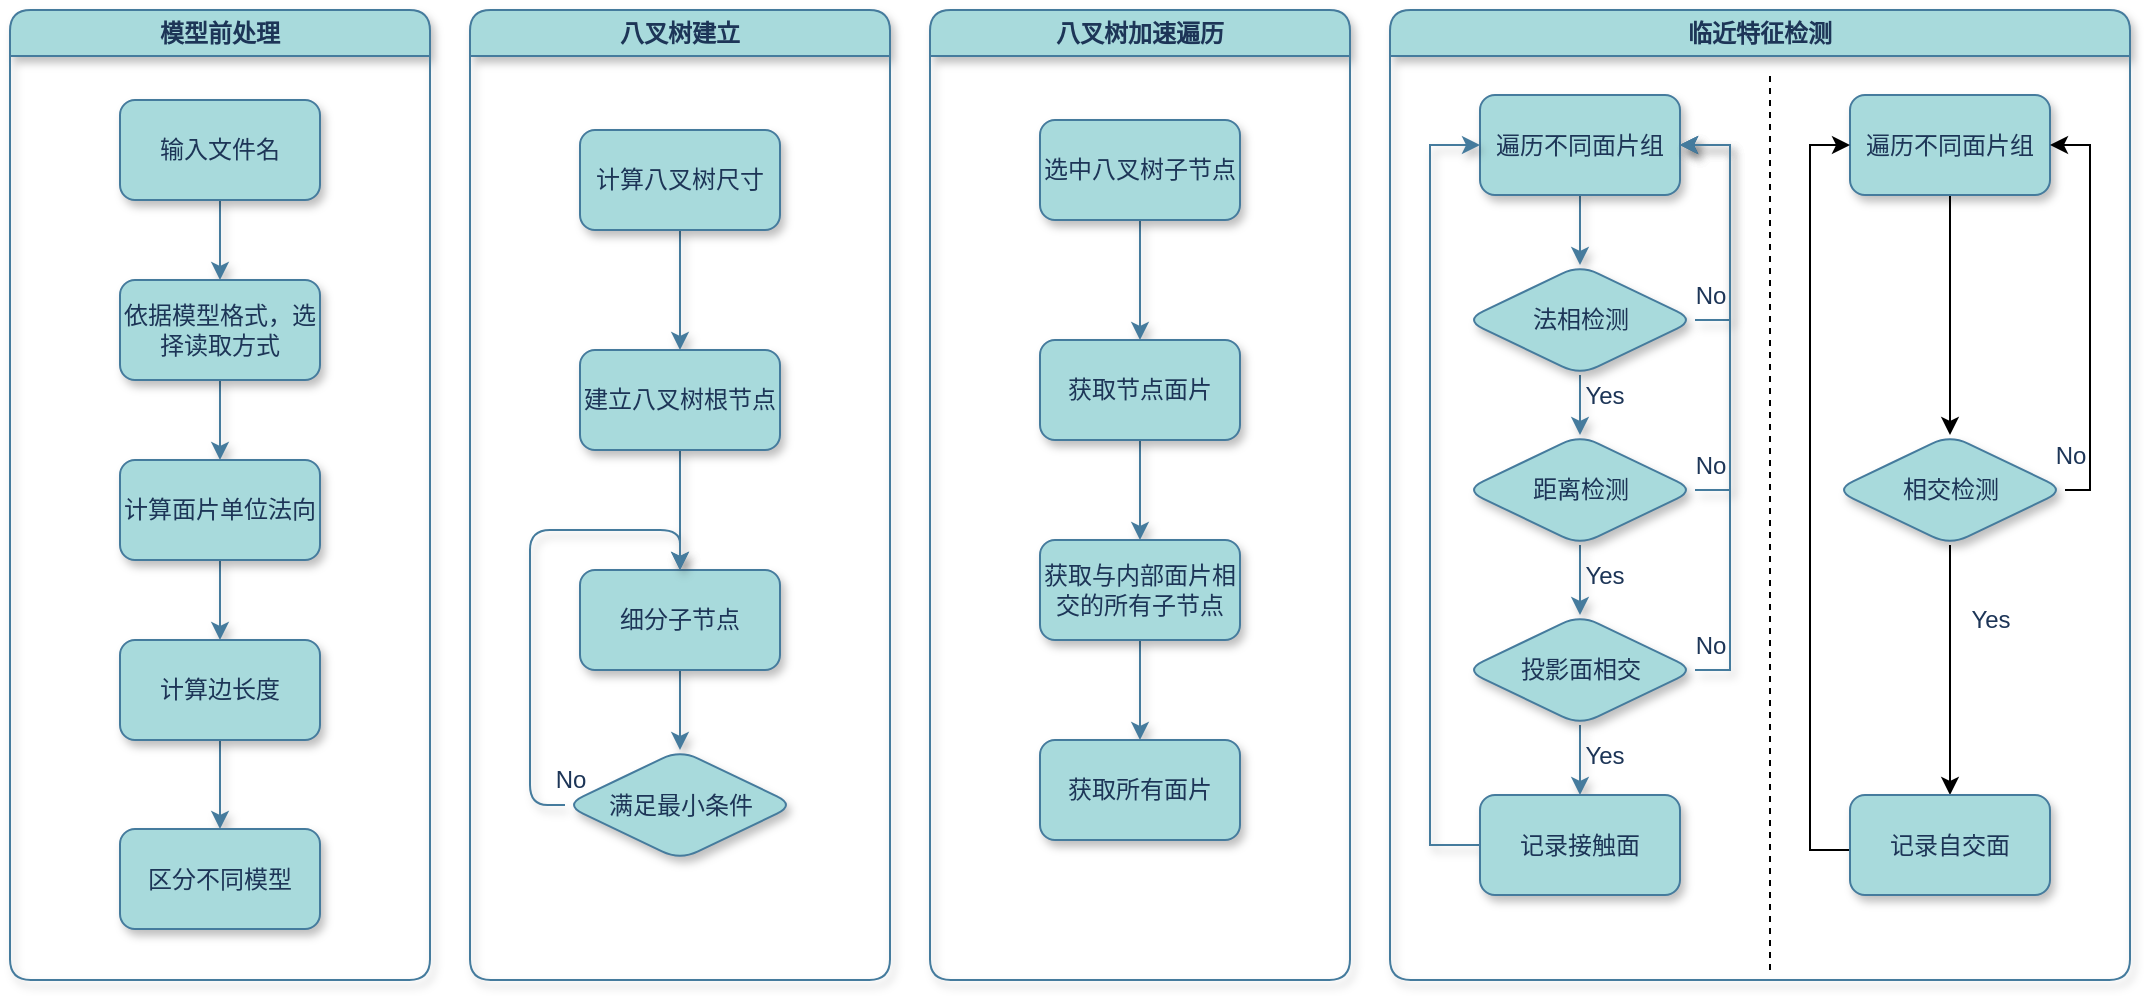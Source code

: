 <mxfile version="24.4.0" type="github">
  <diagram name="第 1 页" id="n2B5yL4K1JaY0Z_J82ZU">
    <mxGraphModel dx="1149" dy="681" grid="1" gridSize="10" guides="1" tooltips="1" connect="1" arrows="1" fold="1" page="1" pageScale="1" pageWidth="827" pageHeight="1169" math="0" shadow="0">
      <root>
        <mxCell id="0" />
        <mxCell id="1" parent="0" />
        <mxCell id="IkZhBHOxt636drZOpqKK-69" value="模型前处理" style="swimlane;whiteSpace=wrap;html=1;rounded=1;labelBackgroundColor=none;fillColor=#A8DADC;strokeColor=#457B9D;fontColor=#1D3557;shadow=1;" parent="1" vertex="1">
          <mxGeometry x="30" y="70" width="210" height="485" as="geometry" />
        </mxCell>
        <mxCell id="IkZhBHOxt636drZOpqKK-73" value="" style="edgeStyle=orthogonalEdgeStyle;rounded=1;orthogonalLoop=1;jettySize=auto;html=1;labelBackgroundColor=none;fontColor=default;strokeColor=#457B9D;shadow=1;" parent="IkZhBHOxt636drZOpqKK-69" source="IkZhBHOxt636drZOpqKK-71" target="IkZhBHOxt636drZOpqKK-72" edge="1">
          <mxGeometry relative="1" as="geometry" />
        </mxCell>
        <mxCell id="IkZhBHOxt636drZOpqKK-71" value="输入文件名" style="rounded=1;whiteSpace=wrap;html=1;labelBackgroundColor=none;fillColor=#A8DADC;strokeColor=#457B9D;fontColor=#1D3557;shadow=1;" parent="IkZhBHOxt636drZOpqKK-69" vertex="1">
          <mxGeometry x="55" y="45" width="100" height="50" as="geometry" />
        </mxCell>
        <mxCell id="IkZhBHOxt636drZOpqKK-75" value="" style="edgeStyle=orthogonalEdgeStyle;rounded=1;orthogonalLoop=1;jettySize=auto;html=1;labelBackgroundColor=none;fontColor=default;strokeColor=#457B9D;shadow=1;" parent="IkZhBHOxt636drZOpqKK-69" source="IkZhBHOxt636drZOpqKK-72" target="IkZhBHOxt636drZOpqKK-74" edge="1">
          <mxGeometry relative="1" as="geometry" />
        </mxCell>
        <mxCell id="IkZhBHOxt636drZOpqKK-72" value="依据模型格式，选择读取方式" style="rounded=1;whiteSpace=wrap;html=1;labelBackgroundColor=none;fillColor=#A8DADC;strokeColor=#457B9D;fontColor=#1D3557;shadow=1;" parent="IkZhBHOxt636drZOpqKK-69" vertex="1">
          <mxGeometry x="55" y="135" width="100" height="50" as="geometry" />
        </mxCell>
        <mxCell id="IkZhBHOxt636drZOpqKK-77" value="" style="edgeStyle=orthogonalEdgeStyle;rounded=1;orthogonalLoop=1;jettySize=auto;html=1;labelBackgroundColor=none;fontColor=default;strokeColor=#457B9D;shadow=1;" parent="IkZhBHOxt636drZOpqKK-69" source="IkZhBHOxt636drZOpqKK-74" target="IkZhBHOxt636drZOpqKK-76" edge="1">
          <mxGeometry relative="1" as="geometry" />
        </mxCell>
        <mxCell id="IkZhBHOxt636drZOpqKK-74" value="计算面片单位法向" style="rounded=1;whiteSpace=wrap;html=1;labelBackgroundColor=none;fillColor=#A8DADC;strokeColor=#457B9D;fontColor=#1D3557;shadow=1;" parent="IkZhBHOxt636drZOpqKK-69" vertex="1">
          <mxGeometry x="55" y="225" width="100" height="50" as="geometry" />
        </mxCell>
        <mxCell id="IkZhBHOxt636drZOpqKK-88" value="" style="edgeStyle=orthogonalEdgeStyle;rounded=1;orthogonalLoop=1;jettySize=auto;html=1;labelBackgroundColor=none;fontColor=default;strokeColor=#457B9D;shadow=1;" parent="IkZhBHOxt636drZOpqKK-69" source="IkZhBHOxt636drZOpqKK-76" target="IkZhBHOxt636drZOpqKK-87" edge="1">
          <mxGeometry relative="1" as="geometry" />
        </mxCell>
        <mxCell id="IkZhBHOxt636drZOpqKK-76" value="计算边长度" style="rounded=1;whiteSpace=wrap;html=1;labelBackgroundColor=none;fillColor=#A8DADC;strokeColor=#457B9D;fontColor=#1D3557;shadow=1;" parent="IkZhBHOxt636drZOpqKK-69" vertex="1">
          <mxGeometry x="55" y="315" width="100" height="50" as="geometry" />
        </mxCell>
        <mxCell id="IkZhBHOxt636drZOpqKK-87" value="区分不同模型" style="rounded=1;whiteSpace=wrap;html=1;labelBackgroundColor=none;fillColor=#A8DADC;strokeColor=#457B9D;fontColor=#1D3557;shadow=1;" parent="IkZhBHOxt636drZOpqKK-69" vertex="1">
          <mxGeometry x="55" y="409.5" width="100" height="50" as="geometry" />
        </mxCell>
        <mxCell id="IkZhBHOxt636drZOpqKK-79" value="八叉树建立" style="swimlane;whiteSpace=wrap;html=1;rounded=1;labelBackgroundColor=none;fillColor=#A8DADC;strokeColor=#457B9D;fontColor=#1D3557;shadow=1;" parent="1" vertex="1">
          <mxGeometry x="260" y="70" width="210" height="485" as="geometry" />
        </mxCell>
        <mxCell id="IkZhBHOxt636drZOpqKK-92" value="" style="edgeStyle=orthogonalEdgeStyle;rounded=1;orthogonalLoop=1;jettySize=auto;html=1;labelBackgroundColor=none;fontColor=default;strokeColor=#457B9D;shadow=1;" parent="IkZhBHOxt636drZOpqKK-79" source="IkZhBHOxt636drZOpqKK-89" target="IkZhBHOxt636drZOpqKK-90" edge="1">
          <mxGeometry relative="1" as="geometry" />
        </mxCell>
        <mxCell id="IkZhBHOxt636drZOpqKK-89" value="计算八叉树尺寸" style="rounded=1;whiteSpace=wrap;html=1;labelBackgroundColor=none;fillColor=#A8DADC;strokeColor=#457B9D;fontColor=#1D3557;shadow=1;" parent="IkZhBHOxt636drZOpqKK-79" vertex="1">
          <mxGeometry x="55" y="60" width="100" height="50" as="geometry" />
        </mxCell>
        <mxCell id="IkZhBHOxt636drZOpqKK-93" value="" style="edgeStyle=orthogonalEdgeStyle;rounded=1;orthogonalLoop=1;jettySize=auto;html=1;labelBackgroundColor=none;fontColor=default;strokeColor=#457B9D;shadow=1;" parent="IkZhBHOxt636drZOpqKK-79" source="IkZhBHOxt636drZOpqKK-90" target="IkZhBHOxt636drZOpqKK-91" edge="1">
          <mxGeometry relative="1" as="geometry" />
        </mxCell>
        <mxCell id="IkZhBHOxt636drZOpqKK-90" value="建立八叉树根节点" style="rounded=1;whiteSpace=wrap;html=1;labelBackgroundColor=none;fillColor=#A8DADC;strokeColor=#457B9D;fontColor=#1D3557;shadow=1;" parent="IkZhBHOxt636drZOpqKK-79" vertex="1">
          <mxGeometry x="55" y="170" width="100" height="50" as="geometry" />
        </mxCell>
        <mxCell id="IkZhBHOxt636drZOpqKK-95" value="" style="edgeStyle=orthogonalEdgeStyle;rounded=1;orthogonalLoop=1;jettySize=auto;html=1;labelBackgroundColor=none;fontColor=default;strokeColor=#457B9D;shadow=1;" parent="IkZhBHOxt636drZOpqKK-79" source="IkZhBHOxt636drZOpqKK-91" target="IkZhBHOxt636drZOpqKK-94" edge="1">
          <mxGeometry relative="1" as="geometry" />
        </mxCell>
        <mxCell id="IkZhBHOxt636drZOpqKK-91" value="细分子节点" style="rounded=1;whiteSpace=wrap;html=1;labelBackgroundColor=none;fillColor=#A8DADC;strokeColor=#457B9D;fontColor=#1D3557;shadow=1;" parent="IkZhBHOxt636drZOpqKK-79" vertex="1">
          <mxGeometry x="55" y="280" width="100" height="50" as="geometry" />
        </mxCell>
        <mxCell id="IkZhBHOxt636drZOpqKK-96" style="edgeStyle=orthogonalEdgeStyle;rounded=1;orthogonalLoop=1;jettySize=auto;html=1;entryX=0.5;entryY=0;entryDx=0;entryDy=0;labelBackgroundColor=none;fontColor=default;strokeColor=#457B9D;shadow=1;" parent="IkZhBHOxt636drZOpqKK-79" source="IkZhBHOxt636drZOpqKK-94" target="IkZhBHOxt636drZOpqKK-91" edge="1">
          <mxGeometry relative="1" as="geometry">
            <Array as="points">
              <mxPoint x="30" y="398" />
              <mxPoint x="30" y="260" />
              <mxPoint x="105" y="260" />
            </Array>
          </mxGeometry>
        </mxCell>
        <mxCell id="IkZhBHOxt636drZOpqKK-94" value="满足最小条件" style="rhombus;whiteSpace=wrap;html=1;rounded=1;labelBackgroundColor=none;fillColor=#A8DADC;strokeColor=#457B9D;fontColor=#1D3557;shadow=1;" parent="IkZhBHOxt636drZOpqKK-79" vertex="1">
          <mxGeometry x="47.5" y="370" width="115" height="55" as="geometry" />
        </mxCell>
        <mxCell id="IkZhBHOxt636drZOpqKK-97" value="No" style="text;html=1;align=center;verticalAlign=middle;resizable=0;points=[];autosize=1;strokeColor=none;fillColor=none;rounded=1;labelBackgroundColor=none;fontColor=#1D3557;shadow=1;" parent="IkZhBHOxt636drZOpqKK-79" vertex="1">
          <mxGeometry x="30" y="370" width="40" height="30" as="geometry" />
        </mxCell>
        <mxCell id="IkZhBHOxt636drZOpqKK-98" value="八叉树加速遍历" style="swimlane;whiteSpace=wrap;html=1;rounded=1;labelBackgroundColor=none;fillColor=#A8DADC;strokeColor=#457B9D;fontColor=#1D3557;shadow=1;" parent="1" vertex="1">
          <mxGeometry x="490" y="70" width="210" height="485" as="geometry" />
        </mxCell>
        <mxCell id="IkZhBHOxt636drZOpqKK-139" value="" style="edgeStyle=orthogonalEdgeStyle;rounded=0;orthogonalLoop=1;jettySize=auto;html=1;strokeColor=#457B9D;fontColor=#1D3557;fillColor=#A8DADC;shadow=1;" parent="IkZhBHOxt636drZOpqKK-98" source="IkZhBHOxt636drZOpqKK-109" target="IkZhBHOxt636drZOpqKK-110" edge="1">
          <mxGeometry relative="1" as="geometry" />
        </mxCell>
        <mxCell id="IkZhBHOxt636drZOpqKK-109" value="选中八叉树子节点" style="rounded=1;whiteSpace=wrap;html=1;labelBackgroundColor=none;fillColor=#A8DADC;strokeColor=#457B9D;fontColor=#1D3557;shadow=1;" parent="IkZhBHOxt636drZOpqKK-98" vertex="1">
          <mxGeometry x="55" y="55" width="100" height="50" as="geometry" />
        </mxCell>
        <mxCell id="IkZhBHOxt636drZOpqKK-140" value="" style="edgeStyle=orthogonalEdgeStyle;rounded=0;orthogonalLoop=1;jettySize=auto;html=1;strokeColor=#457B9D;fontColor=#1D3557;fillColor=#A8DADC;shadow=1;" parent="IkZhBHOxt636drZOpqKK-98" source="IkZhBHOxt636drZOpqKK-110" target="IkZhBHOxt636drZOpqKK-111" edge="1">
          <mxGeometry relative="1" as="geometry" />
        </mxCell>
        <mxCell id="IkZhBHOxt636drZOpqKK-110" value="获取节点面片" style="rounded=1;whiteSpace=wrap;html=1;labelBackgroundColor=none;fillColor=#A8DADC;strokeColor=#457B9D;fontColor=#1D3557;shadow=1;" parent="IkZhBHOxt636drZOpqKK-98" vertex="1">
          <mxGeometry x="55" y="165" width="100" height="50" as="geometry" />
        </mxCell>
        <mxCell id="IkZhBHOxt636drZOpqKK-141" value="" style="edgeStyle=orthogonalEdgeStyle;rounded=0;orthogonalLoop=1;jettySize=auto;html=1;strokeColor=#457B9D;fontColor=#1D3557;fillColor=#A8DADC;shadow=1;" parent="IkZhBHOxt636drZOpqKK-98" source="IkZhBHOxt636drZOpqKK-111" target="IkZhBHOxt636drZOpqKK-112" edge="1">
          <mxGeometry relative="1" as="geometry" />
        </mxCell>
        <mxCell id="IkZhBHOxt636drZOpqKK-111" value="获取与内部面片相交的所有子节点" style="rounded=1;whiteSpace=wrap;html=1;labelBackgroundColor=none;fillColor=#A8DADC;strokeColor=#457B9D;fontColor=#1D3557;shadow=1;" parent="IkZhBHOxt636drZOpqKK-98" vertex="1">
          <mxGeometry x="55" y="265" width="100" height="50" as="geometry" />
        </mxCell>
        <mxCell id="IkZhBHOxt636drZOpqKK-112" value="获取所有面片" style="rounded=1;whiteSpace=wrap;html=1;labelBackgroundColor=none;fillColor=#A8DADC;strokeColor=#457B9D;fontColor=#1D3557;shadow=1;" parent="IkZhBHOxt636drZOpqKK-98" vertex="1">
          <mxGeometry x="55" y="365" width="100" height="50" as="geometry" />
        </mxCell>
        <mxCell id="IkZhBHOxt636drZOpqKK-114" value="临近特征检测" style="swimlane;whiteSpace=wrap;html=1;rounded=1;labelBackgroundColor=none;fillColor=#A8DADC;strokeColor=#457B9D;fontColor=#1D3557;shadow=1;" parent="1" vertex="1">
          <mxGeometry x="720" y="70" width="370" height="485" as="geometry" />
        </mxCell>
        <mxCell id="IkZhBHOxt636drZOpqKK-124" value="" style="edgeStyle=orthogonalEdgeStyle;rounded=0;orthogonalLoop=1;jettySize=auto;html=1;fontColor=default;labelBackgroundColor=none;strokeColor=#457B9D;shadow=1;" parent="IkZhBHOxt636drZOpqKK-114" source="IkZhBHOxt636drZOpqKK-115" target="IkZhBHOxt636drZOpqKK-120" edge="1">
          <mxGeometry relative="1" as="geometry" />
        </mxCell>
        <mxCell id="IkZhBHOxt636drZOpqKK-115" value="遍历不同面片组" style="rounded=1;whiteSpace=wrap;html=1;labelBackgroundColor=none;fillColor=#A8DADC;strokeColor=#457B9D;fontColor=#1D3557;glass=0;shadow=1;" parent="IkZhBHOxt636drZOpqKK-114" vertex="1">
          <mxGeometry x="45" y="42.5" width="100" height="50" as="geometry" />
        </mxCell>
        <mxCell id="IkZhBHOxt636drZOpqKK-125" value="" style="edgeStyle=orthogonalEdgeStyle;rounded=0;orthogonalLoop=1;jettySize=auto;html=1;labelBackgroundColor=none;strokeColor=#457B9D;fontColor=default;shadow=1;" parent="IkZhBHOxt636drZOpqKK-114" source="IkZhBHOxt636drZOpqKK-120" target="IkZhBHOxt636drZOpqKK-121" edge="1">
          <mxGeometry relative="1" as="geometry" />
        </mxCell>
        <mxCell id="IkZhBHOxt636drZOpqKK-131" style="edgeStyle=orthogonalEdgeStyle;rounded=0;orthogonalLoop=1;jettySize=auto;html=1;entryX=1;entryY=0.5;entryDx=0;entryDy=0;labelBackgroundColor=none;strokeColor=#457B9D;fontColor=default;shadow=1;" parent="IkZhBHOxt636drZOpqKK-114" source="IkZhBHOxt636drZOpqKK-120" target="IkZhBHOxt636drZOpqKK-115" edge="1">
          <mxGeometry relative="1" as="geometry">
            <Array as="points">
              <mxPoint x="170" y="155.5" />
              <mxPoint x="170" y="67.5" />
            </Array>
          </mxGeometry>
        </mxCell>
        <mxCell id="IkZhBHOxt636drZOpqKK-120" value="法相检测" style="rhombus;whiteSpace=wrap;html=1;rounded=1;labelBackgroundColor=none;fillColor=#A8DADC;strokeColor=#457B9D;fontColor=#1D3557;shadow=1;" parent="IkZhBHOxt636drZOpqKK-114" vertex="1">
          <mxGeometry x="37.5" y="127.5" width="115" height="55" as="geometry" />
        </mxCell>
        <mxCell id="IkZhBHOxt636drZOpqKK-126" value="" style="edgeStyle=orthogonalEdgeStyle;rounded=0;orthogonalLoop=1;jettySize=auto;html=1;labelBackgroundColor=none;strokeColor=#457B9D;fontColor=default;shadow=1;" parent="IkZhBHOxt636drZOpqKK-114" source="IkZhBHOxt636drZOpqKK-121" target="IkZhBHOxt636drZOpqKK-122" edge="1">
          <mxGeometry relative="1" as="geometry" />
        </mxCell>
        <mxCell id="IkZhBHOxt636drZOpqKK-130" style="edgeStyle=orthogonalEdgeStyle;rounded=0;orthogonalLoop=1;jettySize=auto;html=1;entryX=1;entryY=0.5;entryDx=0;entryDy=0;labelBackgroundColor=none;strokeColor=#457B9D;fontColor=default;shadow=1;" parent="IkZhBHOxt636drZOpqKK-114" source="IkZhBHOxt636drZOpqKK-121" target="IkZhBHOxt636drZOpqKK-115" edge="1">
          <mxGeometry relative="1" as="geometry">
            <Array as="points">
              <mxPoint x="170" y="240.5" />
              <mxPoint x="170" y="67.5" />
            </Array>
          </mxGeometry>
        </mxCell>
        <mxCell id="IkZhBHOxt636drZOpqKK-121" value="距离检测" style="rhombus;whiteSpace=wrap;html=1;rounded=1;labelBackgroundColor=none;fillColor=#A8DADC;strokeColor=#457B9D;fontColor=#1D3557;shadow=1;" parent="IkZhBHOxt636drZOpqKK-114" vertex="1">
          <mxGeometry x="37.5" y="212.5" width="115" height="55" as="geometry" />
        </mxCell>
        <mxCell id="IkZhBHOxt636drZOpqKK-127" value="" style="edgeStyle=orthogonalEdgeStyle;rounded=0;orthogonalLoop=1;jettySize=auto;html=1;labelBackgroundColor=none;strokeColor=#457B9D;fontColor=default;shadow=1;" parent="IkZhBHOxt636drZOpqKK-114" source="IkZhBHOxt636drZOpqKK-122" target="IkZhBHOxt636drZOpqKK-123" edge="1">
          <mxGeometry relative="1" as="geometry" />
        </mxCell>
        <mxCell id="IkZhBHOxt636drZOpqKK-129" style="edgeStyle=orthogonalEdgeStyle;rounded=0;orthogonalLoop=1;jettySize=auto;html=1;entryX=1;entryY=0.5;entryDx=0;entryDy=0;labelBackgroundColor=none;strokeColor=#457B9D;fontColor=default;shadow=1;" parent="IkZhBHOxt636drZOpqKK-114" source="IkZhBHOxt636drZOpqKK-122" target="IkZhBHOxt636drZOpqKK-115" edge="1">
          <mxGeometry relative="1" as="geometry">
            <Array as="points">
              <mxPoint x="170" y="330.5" />
              <mxPoint x="170" y="67.5" />
            </Array>
          </mxGeometry>
        </mxCell>
        <mxCell id="IkZhBHOxt636drZOpqKK-122" value="投影面相交" style="rhombus;whiteSpace=wrap;html=1;rounded=1;labelBackgroundColor=none;fillColor=#A8DADC;strokeColor=#457B9D;fontColor=#1D3557;shadow=1;" parent="IkZhBHOxt636drZOpqKK-114" vertex="1">
          <mxGeometry x="37.5" y="302.5" width="115" height="55" as="geometry" />
        </mxCell>
        <mxCell id="IkZhBHOxt636drZOpqKK-128" style="edgeStyle=orthogonalEdgeStyle;rounded=0;orthogonalLoop=1;jettySize=auto;html=1;entryX=0;entryY=0.5;entryDx=0;entryDy=0;labelBackgroundColor=none;strokeColor=#457B9D;fontColor=default;shadow=1;" parent="IkZhBHOxt636drZOpqKK-114" source="IkZhBHOxt636drZOpqKK-123" target="IkZhBHOxt636drZOpqKK-115" edge="1">
          <mxGeometry relative="1" as="geometry">
            <Array as="points">
              <mxPoint x="20" y="417.5" />
              <mxPoint x="20" y="67.5" />
            </Array>
          </mxGeometry>
        </mxCell>
        <mxCell id="IkZhBHOxt636drZOpqKK-123" value="记录接触面" style="rounded=1;whiteSpace=wrap;html=1;labelBackgroundColor=none;fillColor=#A8DADC;strokeColor=#457B9D;fontColor=#1D3557;shadow=1;" parent="IkZhBHOxt636drZOpqKK-114" vertex="1">
          <mxGeometry x="45" y="392.5" width="100" height="50" as="geometry" />
        </mxCell>
        <mxCell id="IkZhBHOxt636drZOpqKK-133" value="Yes" style="text;html=1;align=center;verticalAlign=middle;resizable=0;points=[];autosize=1;strokeColor=none;fillColor=none;fontColor=#1D3557;shadow=1;" parent="IkZhBHOxt636drZOpqKK-114" vertex="1">
          <mxGeometry x="87" y="177.5" width="40" height="30" as="geometry" />
        </mxCell>
        <mxCell id="IkZhBHOxt636drZOpqKK-132" value="Yes" style="text;html=1;align=center;verticalAlign=middle;resizable=0;points=[];autosize=1;strokeColor=none;fillColor=none;fontColor=#1D3557;shadow=1;" parent="IkZhBHOxt636drZOpqKK-114" vertex="1">
          <mxGeometry x="87" y="267.5" width="40" height="30" as="geometry" />
        </mxCell>
        <mxCell id="IkZhBHOxt636drZOpqKK-135" value="Yes" style="text;html=1;align=center;verticalAlign=middle;resizable=0;points=[];autosize=1;strokeColor=none;fillColor=none;fontColor=#1D3557;shadow=1;" parent="IkZhBHOxt636drZOpqKK-114" vertex="1">
          <mxGeometry x="87" y="357.5" width="40" height="30" as="geometry" />
        </mxCell>
        <mxCell id="IkZhBHOxt636drZOpqKK-136" value="No" style="text;html=1;align=center;verticalAlign=middle;resizable=0;points=[];autosize=1;strokeColor=none;fillColor=none;rounded=1;labelBackgroundColor=none;fontColor=#1D3557;shadow=1;" parent="IkZhBHOxt636drZOpqKK-114" vertex="1">
          <mxGeometry x="140" y="127.5" width="40" height="30" as="geometry" />
        </mxCell>
        <mxCell id="IkZhBHOxt636drZOpqKK-137" value="No" style="text;html=1;align=center;verticalAlign=middle;resizable=0;points=[];autosize=1;strokeColor=none;fillColor=none;rounded=1;labelBackgroundColor=none;fontColor=#1D3557;shadow=1;" parent="IkZhBHOxt636drZOpqKK-114" vertex="1">
          <mxGeometry x="140" y="212.5" width="40" height="30" as="geometry" />
        </mxCell>
        <mxCell id="IkZhBHOxt636drZOpqKK-138" value="No" style="text;html=1;align=center;verticalAlign=middle;resizable=0;points=[];autosize=1;strokeColor=none;fillColor=none;rounded=1;labelBackgroundColor=none;fontColor=#1D3557;shadow=1;" parent="IkZhBHOxt636drZOpqKK-114" vertex="1">
          <mxGeometry x="140" y="302.5" width="40" height="30" as="geometry" />
        </mxCell>
        <mxCell id="rkwlqVwT7d8040tskQGt-1" value="" style="endArrow=none;dashed=1;html=1;rounded=0;" edge="1" parent="IkZhBHOxt636drZOpqKK-114">
          <mxGeometry width="50" height="50" relative="1" as="geometry">
            <mxPoint x="190" y="480" as="sourcePoint" />
            <mxPoint x="190" y="30" as="targetPoint" />
          </mxGeometry>
        </mxCell>
        <mxCell id="rkwlqVwT7d8040tskQGt-6" style="edgeStyle=orthogonalEdgeStyle;rounded=0;orthogonalLoop=1;jettySize=auto;html=1;" edge="1" parent="IkZhBHOxt636drZOpqKK-114" source="rkwlqVwT7d8040tskQGt-2" target="rkwlqVwT7d8040tskQGt-4">
          <mxGeometry relative="1" as="geometry" />
        </mxCell>
        <mxCell id="rkwlqVwT7d8040tskQGt-2" value="遍历不同面片组" style="rounded=1;whiteSpace=wrap;html=1;labelBackgroundColor=none;fillColor=#A8DADC;strokeColor=#457B9D;fontColor=#1D3557;glass=0;shadow=1;" vertex="1" parent="IkZhBHOxt636drZOpqKK-114">
          <mxGeometry x="230" y="42.5" width="100" height="50" as="geometry" />
        </mxCell>
        <mxCell id="rkwlqVwT7d8040tskQGt-7" style="edgeStyle=orthogonalEdgeStyle;rounded=0;orthogonalLoop=1;jettySize=auto;html=1;entryX=0.5;entryY=0;entryDx=0;entryDy=0;" edge="1" parent="IkZhBHOxt636drZOpqKK-114" source="rkwlqVwT7d8040tskQGt-4" target="rkwlqVwT7d8040tskQGt-5">
          <mxGeometry relative="1" as="geometry" />
        </mxCell>
        <mxCell id="rkwlqVwT7d8040tskQGt-8" style="edgeStyle=orthogonalEdgeStyle;rounded=0;orthogonalLoop=1;jettySize=auto;html=1;entryX=1;entryY=0.5;entryDx=0;entryDy=0;" edge="1" parent="IkZhBHOxt636drZOpqKK-114" source="rkwlqVwT7d8040tskQGt-4" target="rkwlqVwT7d8040tskQGt-2">
          <mxGeometry relative="1" as="geometry">
            <Array as="points">
              <mxPoint x="350" y="240" />
              <mxPoint x="350" y="68" />
            </Array>
          </mxGeometry>
        </mxCell>
        <mxCell id="rkwlqVwT7d8040tskQGt-4" value="相交检测" style="rhombus;whiteSpace=wrap;html=1;rounded=1;labelBackgroundColor=none;fillColor=#A8DADC;strokeColor=#457B9D;fontColor=#1D3557;shadow=1;" vertex="1" parent="IkZhBHOxt636drZOpqKK-114">
          <mxGeometry x="222.5" y="212.5" width="115" height="55" as="geometry" />
        </mxCell>
        <mxCell id="rkwlqVwT7d8040tskQGt-11" style="edgeStyle=orthogonalEdgeStyle;rounded=0;orthogonalLoop=1;jettySize=auto;html=1;entryX=0;entryY=0.5;entryDx=0;entryDy=0;" edge="1" parent="IkZhBHOxt636drZOpqKK-114" source="rkwlqVwT7d8040tskQGt-5" target="rkwlqVwT7d8040tskQGt-2">
          <mxGeometry relative="1" as="geometry">
            <Array as="points">
              <mxPoint x="210" y="420" />
              <mxPoint x="210" y="68" />
            </Array>
          </mxGeometry>
        </mxCell>
        <mxCell id="rkwlqVwT7d8040tskQGt-5" value="记录自交面" style="rounded=1;whiteSpace=wrap;html=1;labelBackgroundColor=none;fillColor=#A8DADC;strokeColor=#457B9D;fontColor=#1D3557;shadow=1;" vertex="1" parent="IkZhBHOxt636drZOpqKK-114">
          <mxGeometry x="230" y="392.5" width="100" height="50" as="geometry" />
        </mxCell>
        <mxCell id="rkwlqVwT7d8040tskQGt-9" value="Yes" style="text;html=1;align=center;verticalAlign=middle;resizable=0;points=[];autosize=1;strokeColor=none;fillColor=none;fontColor=#1D3557;shadow=1;" vertex="1" parent="IkZhBHOxt636drZOpqKK-114">
          <mxGeometry x="280" y="290" width="40" height="30" as="geometry" />
        </mxCell>
        <mxCell id="rkwlqVwT7d8040tskQGt-10" value="No" style="text;html=1;align=center;verticalAlign=middle;resizable=0;points=[];autosize=1;strokeColor=none;fillColor=none;rounded=1;labelBackgroundColor=none;fontColor=#1D3557;shadow=1;" vertex="1" parent="IkZhBHOxt636drZOpqKK-114">
          <mxGeometry x="320" y="207.5" width="40" height="30" as="geometry" />
        </mxCell>
      </root>
    </mxGraphModel>
  </diagram>
</mxfile>
